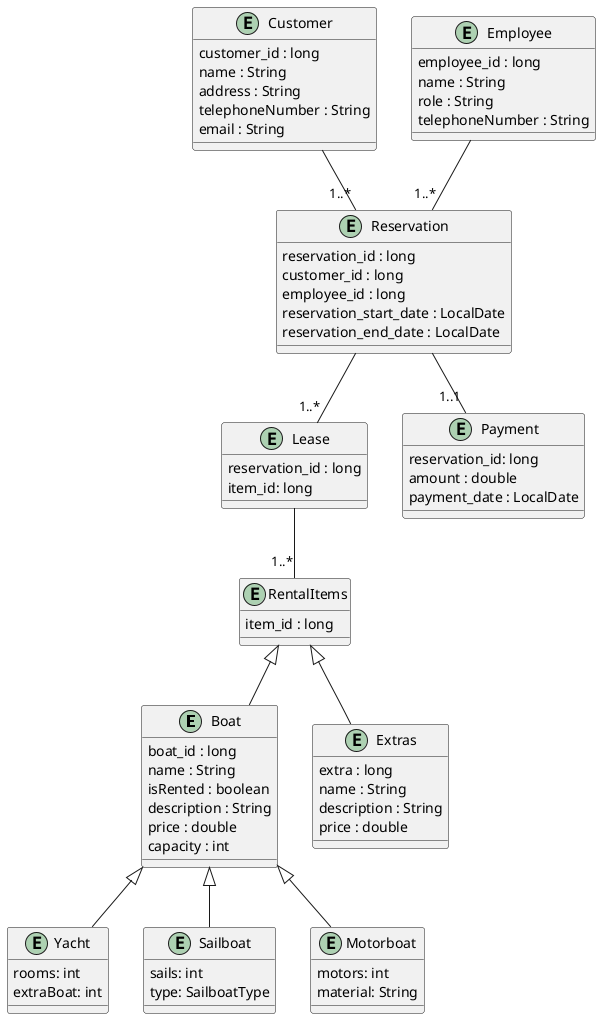 @startuml
entity Boat {
    boat_id : long
    name : String
    isRented : boolean
    description : String
    price : double
    capacity : int
}

entity Customer {
    customer_id : long
    name : String
    address : String
    telephoneNumber : String
    email : String
}

entity RentalItems {
  item_id : long
}

entity Lease {
    reservation_id : long
    item_id: long
}

entity Payment {
    reservation_id: long
    amount : double
    payment_date : LocalDate
}

entity Employee {
    employee_id : long
    name : String
    role : String
    telephoneNumber : String
}

entity Reservation {
    reservation_id : long
    customer_id : long
    employee_id : long
    reservation_start_date : LocalDate
    reservation_end_date : LocalDate
}

entity Extras {
    extra : long
    name : String
    description : String
    price : double
}

entity Yacht {
    rooms: int
    extraBoat: int
}

entity Sailboat {
    sails: int
    type: SailboatType
}

entity Motorboat {
    motors: int
    material: String
}


' Beziehungen

Customer -- "1..*" Reservation
Employee -- "1..*" Reservation

Reservation -- "1..*" Lease
Reservation -- "1..1" Payment

Lease -- "1..*" RentalItems

RentalItems <|-- Boat
RentalItems <|-- Extras


Boat <|-- Motorboat
Boat <|-- Sailboat
Boat <|-- Yacht


@enduml
